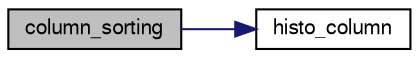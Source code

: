 digraph G
{
  edge [fontname="FreeSans",fontsize="10",labelfontname="FreeSans",labelfontsize="10"];
  node [fontname="FreeSans",fontsize="10",shape=record];
  rankdir=LR;
  Node1 [label="column_sorting",height=0.2,width=0.4,color="black", fillcolor="grey75", style="filled" fontcolor="black"];
  Node1 -> Node2 [color="midnightblue",fontsize="10",style="solid",fontname="FreeSans"];
  Node2 [label="histo_column",height=0.2,width=0.4,color="black", fillcolor="white", style="filled",URL="$MIRE_8cpp.html#a70117cb1b43ee1d0ea10808fc934ab7e",tooltip="Take the column N°column, put it in a vertor and sort it."];
}
